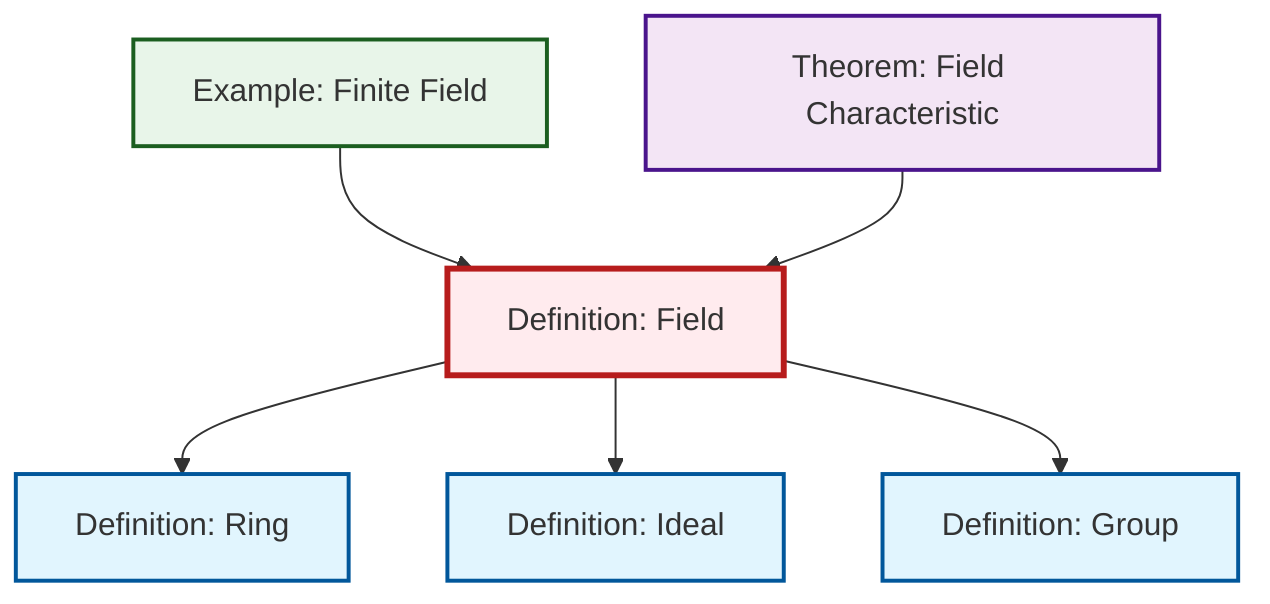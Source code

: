 graph TD
    classDef definition fill:#e1f5fe,stroke:#01579b,stroke-width:2px
    classDef theorem fill:#f3e5f5,stroke:#4a148c,stroke-width:2px
    classDef axiom fill:#fff3e0,stroke:#e65100,stroke-width:2px
    classDef example fill:#e8f5e9,stroke:#1b5e20,stroke-width:2px
    classDef current fill:#ffebee,stroke:#b71c1c,stroke-width:3px
    def-ideal["Definition: Ideal"]:::definition
    ex-finite-field["Example: Finite Field"]:::example
    def-group["Definition: Group"]:::definition
    def-field["Definition: Field"]:::definition
    thm-field-characteristic["Theorem: Field Characteristic"]:::theorem
    def-ring["Definition: Ring"]:::definition
    def-field --> def-ring
    ex-finite-field --> def-field
    def-field --> def-ideal
    def-field --> def-group
    thm-field-characteristic --> def-field
    class def-field current